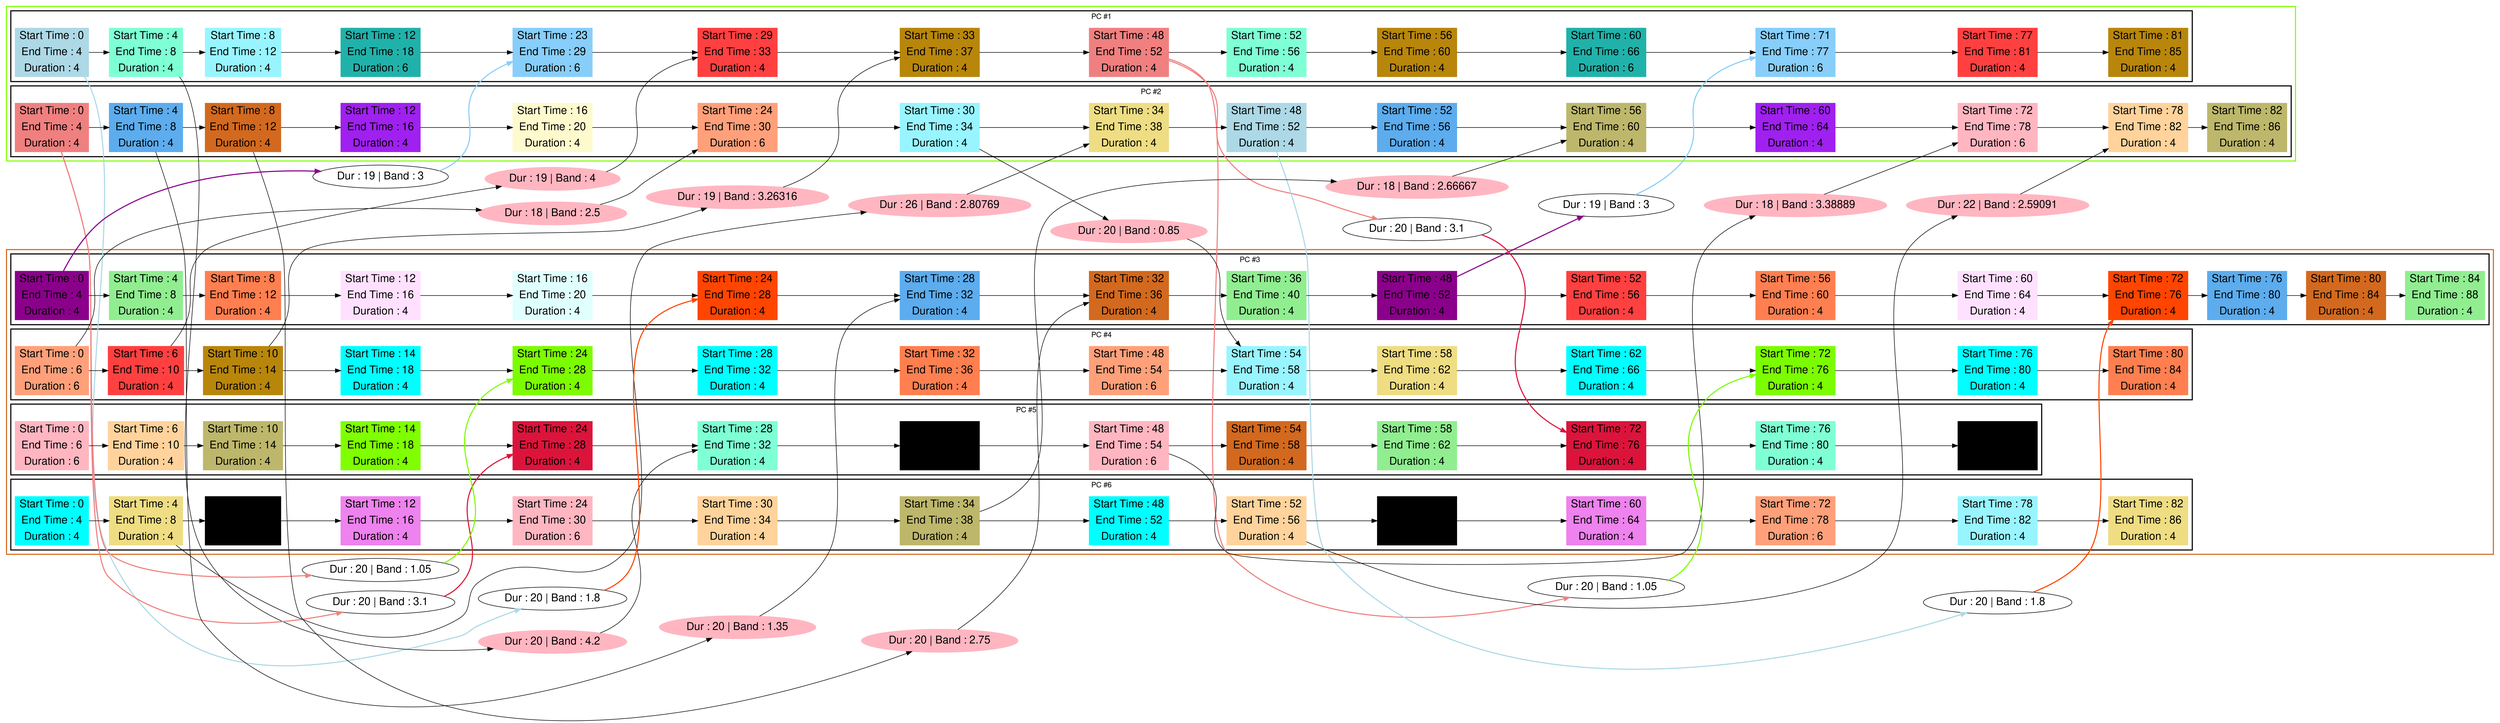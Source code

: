 digraph G {

fontname="Helvetica,Arial,sans-serif"
node [fontname="Helvetica,Arial,sans-serif"]
edge [fontname="Helvetica,Arial,sans-serif"]
graph [rankdir = "LR"];
node [fontsize = "20" shape = "ellipse"];

    subgraph cluster_Mod_0{
        color =chartreuse
        style = bold
        subgraph cluster_0{
           node [style=filled]
           color = black


            "node62" [
               label = "Start Time : 0 | End Time : 4 | Duration : 4"
               shape = "record"
               color = lightblue
            ]

            "node8" [
               label = "Start Time : 4 | End Time : 8 | Duration : 4"
               shape = "record"
               color = aquamarine
            ]

            "node28" [
               label = "Start Time : 8 | End Time : 12 | Duration : 4"
               shape = "record"
               color = cadetblue1
            ]

            "node83" [
               label = "Start Time : 12 | End Time : 18 | Duration : 6"
               shape = "record"
               color = lightseagreen
            ]

            "node85" [
               label = "Start Time : 23 | End Time : 29 | Duration : 6"
               shape = "record"
               color = lightskyblue
            ]

            "node21" [
               label = "Start Time : 29 | End Time : 33 | Duration : 4"
               shape = "record"
               color = brown1
            ]

            "node50" [
               label = "Start Time : 33 | End Time : 37 | Duration : 4"
               shape = "record"
               color = darkgoldenrod
            ]

            "node65" [
               label = "Start Time : 48 | End Time : 52 | Duration : 4"
               shape = "record"
               color = lightcoral
            ]

            "node10" [
               label = "Start Time : 52 | End Time : 56 | Duration : 4"
               shape = "record"
               color = aquamarine
            ]

            "node51" [
               label = "Start Time : 56 | End Time : 60 | Duration : 4"
               shape = "record"
               color = darkgoldenrod
            ]

            "node84" [
               label = "Start Time : 60 | End Time : 66 | Duration : 6"
               shape = "record"
               color = lightseagreen
            ]

            "node86" [
               label = "Start Time : 71 | End Time : 77 | Duration : 6"
               shape = "record"
               color = lightskyblue
            ]

            "node23" [
               label = "Start Time : 77 | End Time : 81 | Duration : 4"
               shape = "record"
               color = brown1
            ]

            "node52" [
               label = "Start Time : 81 | End Time : 85 | Duration : 4"
               shape = "record"
               color = darkgoldenrod
            ]

            node62 -> node8 -> node28 -> node83 -> node85 -> node21 -> node50 -> node65 -> node10 -> node51 -> node84 -> node86 -> node23 -> node52

            label = "PC #1"

        }
        subgraph cluster_1{
           node [style=filled]
           color = black


            "node64" [
               label = "Start Time : 0 | End Time : 4 | Duration : 4"
               shape = "record"
               color = lightcoral
            ]

            "node0" [
               label = "Start Time : 4 | End Time : 8 | Duration : 4"
               shape = "record"
               color = steelblue2
            ]

            "node33" [
               label = "Start Time : 8 | End Time : 12 | Duration : 4"
               shape = "record"
               color = chocolate
            ]

            "node14" [
               label = "Start Time : 12 | End Time : 16 | Duration : 4"
               shape = "record"
               color = x11purple
            ]

            "node61" [
               label = "Start Time : 16 | End Time : 20 | Duration : 4"
               shape = "record"
               color = lemonchiffon
            ]

            "node80" [
               label = "Start Time : 24 | End Time : 30 | Duration : 6"
               shape = "record"
               color = lightsalmon
            ]

            "node29" [
               label = "Start Time : 30 | End Time : 34 | Duration : 4"
               shape = "record"
               color = cadetblue1
            ]

            "node68" [
               label = "Start Time : 34 | End Time : 38 | Duration : 4"
               shape = "record"
               color = lightgoldenrod
            ]

            "node63" [
               label = "Start Time : 48 | End Time : 52 | Duration : 4"
               shape = "record"
               color = lightblue
            ]

            "node2" [
               label = "Start Time : 52 | End Time : 56 | Duration : 4"
               shape = "record"
               color = steelblue2
            ]

            "node55" [
               label = "Start Time : 56 | End Time : 60 | Duration : 4"
               shape = "record"
               color = darkkhaki
            ]

            "node15" [
               label = "Start Time : 60 | End Time : 64 | Duration : 4"
               shape = "record"
               color = x11purple
            ]

            "node78" [
               label = "Start Time : 72 | End Time : 78 | Duration : 6"
               shape = "record"
               color = lightpink
            ]

            "node27" [
               label = "Start Time : 78 | End Time : 82 | Duration : 4"
               shape = "record"
               color = burlywood1
            ]

            "node56" [
               label = "Start Time : 82 | End Time : 86 | Duration : 4"
               shape = "record"
               color = darkkhaki
            ]

            node64 -> node0 -> node33 -> node14 -> node61 -> node80 -> node29 -> node68 -> node63 -> node2 -> node55 -> node15 -> node78 -> node27 -> node56

            label = "PC #2"

        }
    }
    subgraph cluster_Mod_2{
        color =chocolate
        style = bold
        subgraph cluster_2{
           node [style=filled]
           color = black


            "node57" [
               label = "Start Time : 0 | End Time : 4 | Duration : 4"
               shape = "record"
               color = darkmagenta
            ]

            "node71" [
               label = "Start Time : 4 | End Time : 8 | Duration : 4"
               shape = "record"
               color = lightgreen
            ]

            "node37" [
               label = "Start Time : 8 | End Time : 12 | Duration : 4"
               shape = "record"
               color = coral
            ]

            "node16" [
               label = "Start Time : 12 | End Time : 16 | Duration : 4"
               shape = "record"
               color = thistle1
            ]

            "node66" [
               label = "Start Time : 16 | End Time : 20 | Duration : 4"
               shape = "record"
               color = lightcyan
            ]

            "node12" [
               label = "Start Time : 24 | End Time : 28 | Duration : 4"
               shape = "record"
               color = orangered1
            ]

            "node1" [
               label = "Start Time : 28 | End Time : 32 | Duration : 4"
               shape = "record"
               color = steelblue2
            ]

            "node34" [
               label = "Start Time : 32 | End Time : 36 | Duration : 4"
               shape = "record"
               color = chocolate
            ]

            "node72" [
               label = "Start Time : 36 | End Time : 40 | Duration : 4"
               shape = "record"
               color = lightgreen
            ]

            "node58" [
               label = "Start Time : 48 | End Time : 52 | Duration : 4"
               shape = "record"
               color = darkmagenta
            ]

            "node22" [
               label = "Start Time : 52 | End Time : 56 | Duration : 4"
               shape = "record"
               color = brown1
            ]

            "node39" [
               label = "Start Time : 56 | End Time : 60 | Duration : 4"
               shape = "record"
               color = coral
            ]

            "node17" [
               label = "Start Time : 60 | End Time : 64 | Duration : 4"
               shape = "record"
               color = thistle1
            ]

            "node13" [
               label = "Start Time : 72 | End Time : 76 | Duration : 4"
               shape = "record"
               color = orangered1
            ]

            "node3" [
               label = "Start Time : 76 | End Time : 80 | Duration : 4"
               shape = "record"
               color = steelblue2
            ]

            "node36" [
               label = "Start Time : 80 | End Time : 84 | Duration : 4"
               shape = "record"
               color = chocolate
            ]

            "node74" [
               label = "Start Time : 84 | End Time : 88 | Duration : 4"
               shape = "record"
               color = lightgreen
            ]

            node57 -> node71 -> node37 -> node16 -> node66 -> node12 -> node1 -> node34 -> node72 -> node58 -> node22 -> node39 -> node17 -> node13 -> node3 -> node36 -> node74

            label = "PC #3"

        }
        subgraph cluster_3{
           node [style=filled]
           color = black


            "node79" [
               label = "Start Time : 0 | End Time : 6 | Duration : 6"
               shape = "record"
               color = lightsalmon
            ]

            "node20" [
               label = "Start Time : 6 | End Time : 10 | Duration : 4"
               shape = "record"
               color = brown1
            ]

            "node49" [
               label = "Start Time : 10 | End Time : 14 | Duration : 4"
               shape = "record"
               color = darkgoldenrod
            ]

            "node47" [
               label = "Start Time : 14 | End Time : 18 | Duration : 4"
               shape = "record"
               color = cyan
            ]

            "node59" [
               label = "Start Time : 24 | End Time : 28 | Duration : 4"
               shape = "record"
               color = lawngreen
            ]

            "node5" [
               label = "Start Time : 28 | End Time : 32 | Duration : 4"
               shape = "record"
               color = aqua
            ]

            "node38" [
               label = "Start Time : 32 | End Time : 36 | Duration : 4"
               shape = "record"
               color = coral
            ]

            "node81" [
               label = "Start Time : 48 | End Time : 54 | Duration : 6"
               shape = "record"
               color = lightsalmon
            ]

            "node30" [
               label = "Start Time : 54 | End Time : 58 | Duration : 4"
               shape = "record"
               color = cadetblue1
            ]

            "node69" [
               label = "Start Time : 58 | End Time : 62 | Duration : 4"
               shape = "record"
               color = lightgoldenrod
            ]

            "node48" [
               label = "Start Time : 62 | End Time : 66 | Duration : 4"
               shape = "record"
               color = cyan
            ]

            "node60" [
               label = "Start Time : 72 | End Time : 76 | Duration : 4"
               shape = "record"
               color = lawngreen
            ]

            "node7" [
               label = "Start Time : 76 | End Time : 80 | Duration : 4"
               shape = "record"
               color = aqua
            ]

            "node40" [
               label = "Start Time : 80 | End Time : 84 | Duration : 4"
               shape = "record"
               color = coral
            ]

            node79 -> node20 -> node49 -> node47 -> node59 -> node5 -> node38 -> node81 -> node30 -> node69 -> node48 -> node60 -> node7 -> node40

            label = "PC #4"

        }
        subgraph cluster_4{
           node [style=filled]
           color = black


            "node75" [
               label = "Start Time : 0 | End Time : 6 | Duration : 6"
               shape = "record"
               color = lightpink
            ]

            "node24" [
               label = "Start Time : 6 | End Time : 10 | Duration : 4"
               shape = "record"
               color = burlywood1
            ]

            "node53" [
               label = "Start Time : 10 | End Time : 14 | Duration : 4"
               shape = "record"
               color = darkkhaki
            ]

            "node32" [
               label = "Start Time : 14 | End Time : 18 | Duration : 4"
               shape = "record"
               color = chartreuse
            ]

            "node45" [
               label = "Start Time : 24 | End Time : 28 | Duration : 4"
               shape = "record"
               color = crimson
            ]

            "node9" [
               label = "Start Time : 28 | End Time : 32 | Duration : 4"
               shape = "record"
               color = aquamarine
            ]

            "node42" [
               label = "Start Time : 32 | End Time : 36 | Duration : 4"
               shape = "record"
               color = cornflower
            ]

            "node77" [
               label = "Start Time : 48 | End Time : 54 | Duration : 6"
               shape = "record"
               color = lightpink
            ]

            "node35" [
               label = "Start Time : 54 | End Time : 58 | Duration : 4"
               shape = "record"
               color = chocolate
            ]

            "node73" [
               label = "Start Time : 58 | End Time : 62 | Duration : 4"
               shape = "record"
               color = lightgreen
            ]

            "node46" [
               label = "Start Time : 72 | End Time : 76 | Duration : 4"
               shape = "record"
               color = crimson
            ]

            "node11" [
               label = "Start Time : 76 | End Time : 80 | Duration : 4"
               shape = "record"
               color = aquamarine
            ]

            "node44" [
               label = "Start Time : 80 | End Time : 84 | Duration : 4"
               shape = "record"
               color = cornflower
            ]

            node75 -> node24 -> node53 -> node32 -> node45 -> node9 -> node42 -> node77 -> node35 -> node73 -> node46 -> node11 -> node44

            label = "PC #5"

        }
        subgraph cluster_5{
           node [style=filled]
           color = black


            "node4" [
               label = "Start Time : 0 | End Time : 4 | Duration : 4"
               shape = "record"
               color = aqua
            ]

            "node67" [
               label = "Start Time : 4 | End Time : 8 | Duration : 4"
               shape = "record"
               color = lightgoldenrod
            ]

            "node41" [
               label = "Start Time : 8 | End Time : 12 | Duration : 4"
               shape = "record"
               color = cornflower
            ]

            "node18" [
               label = "Start Time : 12 | End Time : 16 | Duration : 4"
               shape = "record"
               color = violet
            ]

            "node76" [
               label = "Start Time : 24 | End Time : 30 | Duration : 6"
               shape = "record"
               color = lightpink
            ]

            "node25" [
               label = "Start Time : 30 | End Time : 34 | Duration : 4"
               shape = "record"
               color = burlywood1
            ]

            "node54" [
               label = "Start Time : 34 | End Time : 38 | Duration : 4"
               shape = "record"
               color = darkkhaki
            ]

            "node6" [
               label = "Start Time : 48 | End Time : 52 | Duration : 4"
               shape = "record"
               color = aqua
            ]

            "node26" [
               label = "Start Time : 52 | End Time : 56 | Duration : 4"
               shape = "record"
               color = burlywood1
            ]

            "node43" [
               label = "Start Time : 56 | End Time : 60 | Duration : 4"
               shape = "record"
               color = cornflower
            ]

            "node19" [
               label = "Start Time : 60 | End Time : 64 | Duration : 4"
               shape = "record"
               color = violet
            ]

            "node82" [
               label = "Start Time : 72 | End Time : 78 | Duration : 6"
               shape = "record"
               color = lightsalmon
            ]

            "node31" [
               label = "Start Time : 78 | End Time : 82 | Duration : 4"
               shape = "record"
               color = cadetblue1
            ]

            "node70" [
               label = "Start Time : 82 | End Time : 86 | Duration : 4"
               shape = "record"
               color = lightgoldenrod
            ]

            node4 -> node67 -> node41 -> node18 -> node76 -> node25 -> node54 -> node6 -> node26 -> node43 -> node19 -> node82 -> node31 -> node70

            label = "PC #6"

        }
    }
    "contextMessage0" [
       label = "Dur : 18 | Band : 2.5"
       shape = "ellipse"       color = lightpink
       style = filled   ]
    "contextMessage1" [
       label = "Dur : 20 | Band : 1.35"
       shape = "ellipse"       color = lightpink
       style = filled   ]
    "contextMessage2" [
       label = "Dur : 20 | Band : 4.2"
       shape = "ellipse"       color = lightpink
       style = filled   ]
    "contextMessage3" [
       label = "Dur : 19 | Band : 4"
       shape = "ellipse"       color = lightpink
       style = filled   ]
    "contextMessage4" [
       label = "Dur : 20 | Band : 2.75"
       shape = "ellipse"       color = lightpink
       style = filled   ]
    "contextMessage5" [
       label = "Dur : 19 | Band : 3.26316"
       shape = "ellipse"       color = lightpink
       style = filled   ]
    "contextMessage6" [
       label = "Dur : 26 | Band : 2.80769"
       shape = "ellipse"       color = lightpink
       style = filled   ]
    "contextMessage7" [
       label = "Dur : 20 | Band : 0.85"
       shape = "ellipse"       color = lightpink
       style = filled   ]
    "contextMessage8" [
       label = "Dur : 18 | Band : 2.66667"
       shape = "ellipse"       color = lightpink
       style = filled   ]
    "contextMessage9" [
       label = "Dur : 18 | Band : 3.38889"
       shape = "ellipse"       color = lightpink
       style = filled   ]
    "contextMessage10" [
       label = "Dur : 22 | Band : 2.59091"
       shape = "ellipse"       color = lightpink
       style = filled   ]

    node79 -> contextMessage0 -> node80
    node0 -> contextMessage1 -> node1
    node8 -> contextMessage2 -> node9
    node20 -> contextMessage3 -> node21
    node33 -> contextMessage4 -> node34
    node49 -> contextMessage5 -> node50
    node67 -> contextMessage6 -> node68
    node29 -> contextMessage7 -> node30
    node54 -> contextMessage8 -> node55
    node77 -> contextMessage9 -> node78
    node26 -> contextMessage10 -> node27

    "message0" [
       label = "Dur : 20 | Band : 1.8"
       shape = "ellipse"   ]
    "message1" [
       label = "Dur : 20 | Band : 3.1"
       shape = "ellipse"   ]
    "message2" [
       label = "Dur : 20 | Band : 1.05"
       shape = "ellipse"   ]
    "message3" [
       label = "Dur : 20 | Band : 3.1"
       shape = "ellipse"   ]
    "message4" [
       label = "Dur : 20 | Band : 1.05"
       shape = "ellipse"   ]
    "message5" [
       label = "Dur : 20 | Band : 1.8"
       shape = "ellipse"   ]
    "message6" [
       label = "Dur : 19 | Band : 3"
       shape = "ellipse"   ]
    "message7" [
       label = "Dur : 19 | Band : 3"
       shape = "ellipse"   ]

    node62 -> message0 [color =lightblue style = bold]
    message0 -> node12 [color =orangered1 style = bold]
    node65 -> message1 [color =lightcoral style = bold]
    message1 -> node46 [color =crimson style = bold]
    node65 -> message2 [color =lightcoral style = bold]
    message2 -> node60 [color =lawngreen style = bold]
    node64 -> message3 [color =lightcoral style = bold]
    message3 -> node45 [color =crimson style = bold]
    node64 -> message4 [color =lightcoral style = bold]
    message4 -> node59 [color =lawngreen style = bold]
    node63 -> message5 [color =lightblue style = bold]
    message5 -> node13 [color =orangered1 style = bold]
    node57 -> message6 [color =darkmagenta style = bold]
    message6 -> node85 [color =lightskyblue style = bold]
    node58 -> message7 [color =darkmagenta style = bold]
    message7 -> node86 [color =lightskyblue style = bold]

}

